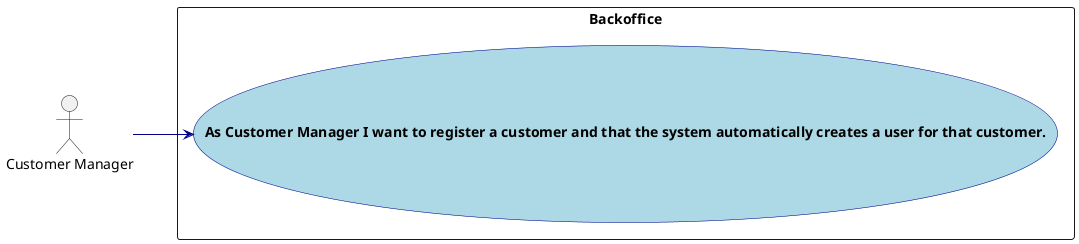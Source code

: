 @startuml US1001_UCD
'https://plantuml.com/use-case-diagram

skinparam usecase {
    BackgroundColor LightBlue
    BorderColor DarkBlue
    ArrowColor DarkBlue
    FontStyle Bold
}

:Customer Manager: as CustomerManager


left to right direction

rectangle "Backoffice" as backoffice {
  usecase "As Customer Manager I want to register a customer and that the system automatically creates a user for that customer." as RegisterClient
}

CustomerManager --> (RegisterClient)

@enduml
